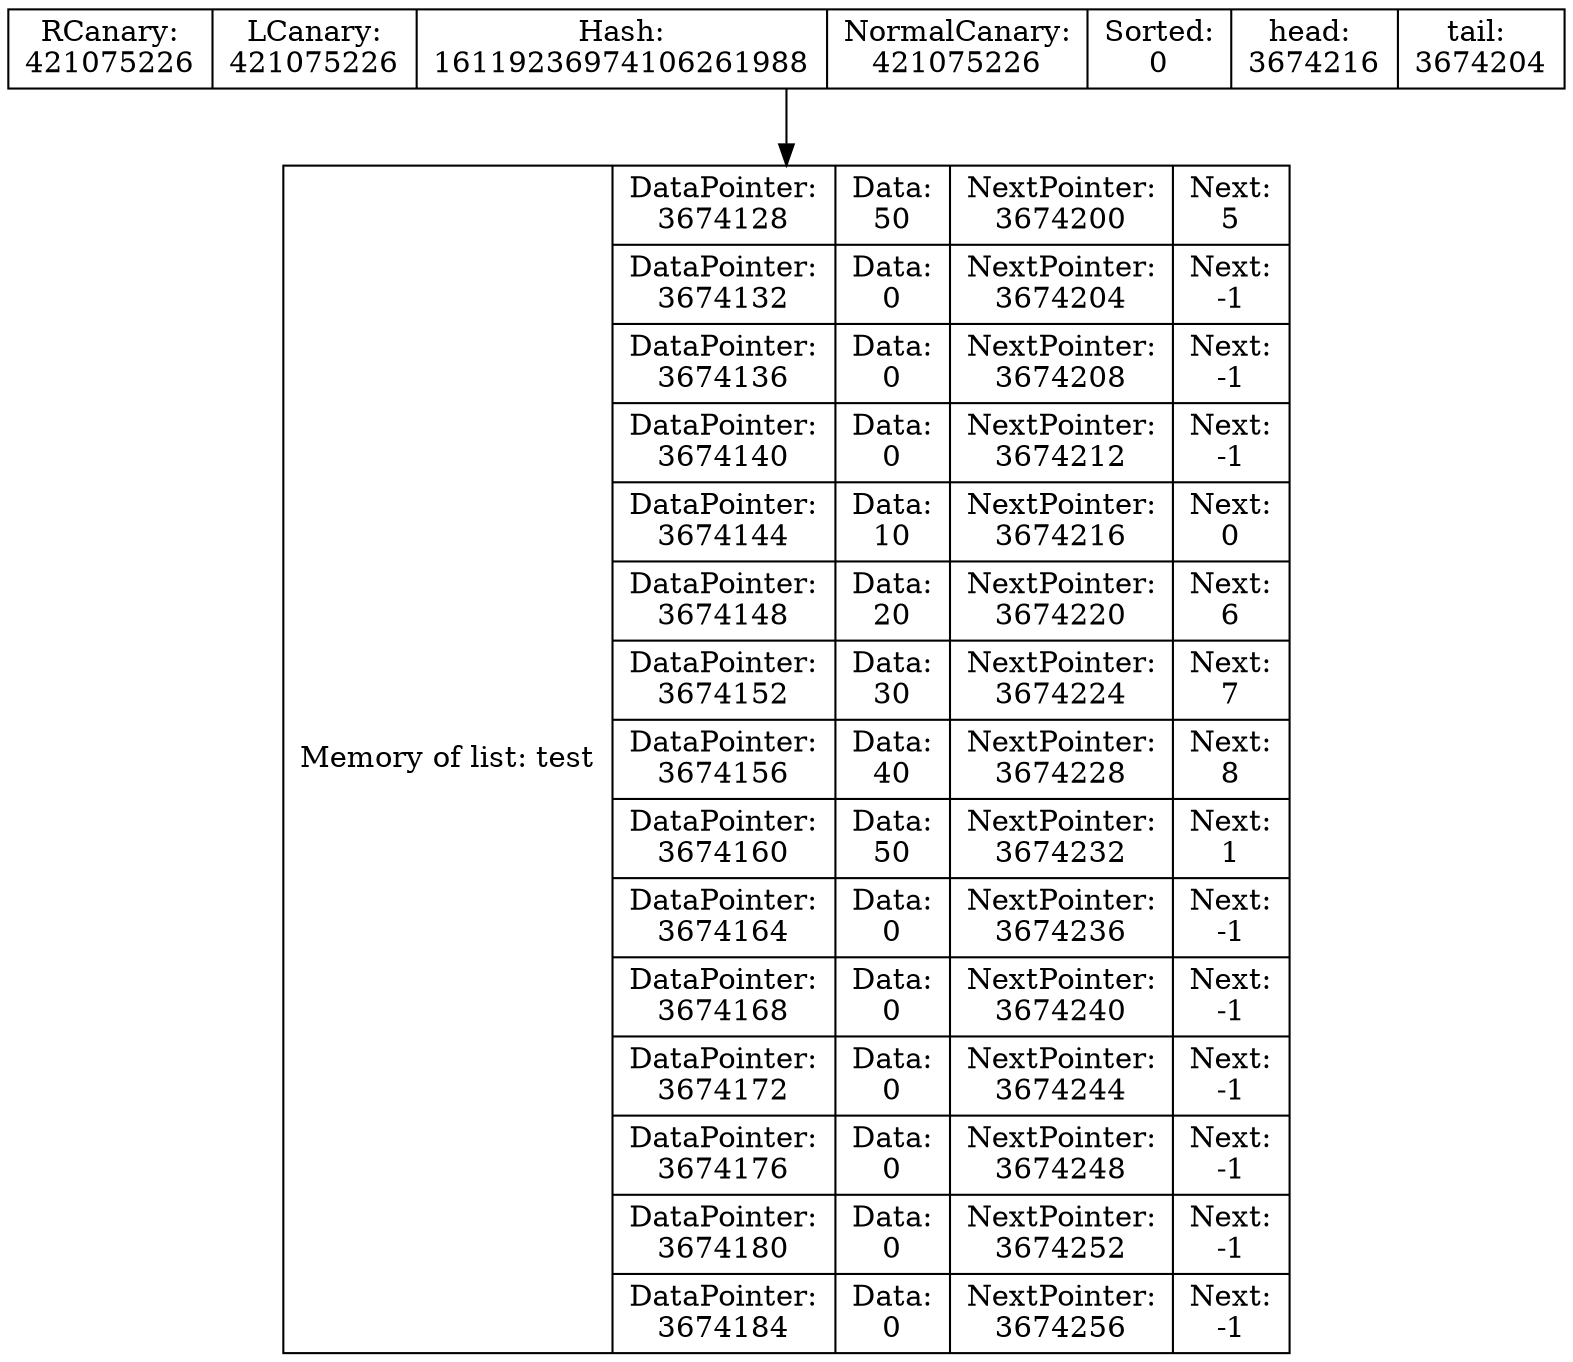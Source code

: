 digraph G{
data [shape=record,label="{Memory of list: test} | {{DataPointer:\n3674128 | Data:\n50 | NextPointer:\n3674200 | Next:\n5}
| {DataPointer:\n3674132 | Data:\n0 | NextPointer:\n3674204 | Next:\n-1}
| {DataPointer:\n3674136 | Data:\n0 | NextPointer:\n3674208 | Next:\n-1}
| {DataPointer:\n3674140 | Data:\n0 | NextPointer:\n3674212 | Next:\n-1}
| {DataPointer:\n3674144 | Data:\n10 | NextPointer:\n3674216 | Next:\n0}
| {DataPointer:\n3674148 | Data:\n20 | NextPointer:\n3674220 | Next:\n6}
| {DataPointer:\n3674152 | Data:\n30 | NextPointer:\n3674224 | Next:\n7}
| {DataPointer:\n3674156 | Data:\n40 | NextPointer:\n3674228 | Next:\n8}
| {DataPointer:\n3674160 | Data:\n50 | NextPointer:\n3674232 | Next:\n1}
| {DataPointer:\n3674164 | Data:\n0 | NextPointer:\n3674236 | Next:\n-1}
| {DataPointer:\n3674168 | Data:\n0 | NextPointer:\n3674240 | Next:\n-1}
| {DataPointer:\n3674172 | Data:\n0 | NextPointer:\n3674244 | Next:\n-1}
| {DataPointer:\n3674176 | Data:\n0 | NextPointer:\n3674248 | Next:\n-1}
| {DataPointer:\n3674180 | Data:\n0 | NextPointer:\n3674252 | Next:\n-1}
| {DataPointer:\n3674184 | Data:\n0 | NextPointer:\n3674256 | Next:\n-1}
}"];
Shild [shape=record,label=" RCanary:\n421075226 | LCanary:\n421075226 | Hash:\n16119236974106261988 | NormalCanary:\n421075226 | Sorted:\n0 | head: \n3674216 | tail: \n3674204 "];
Shild->data
}
